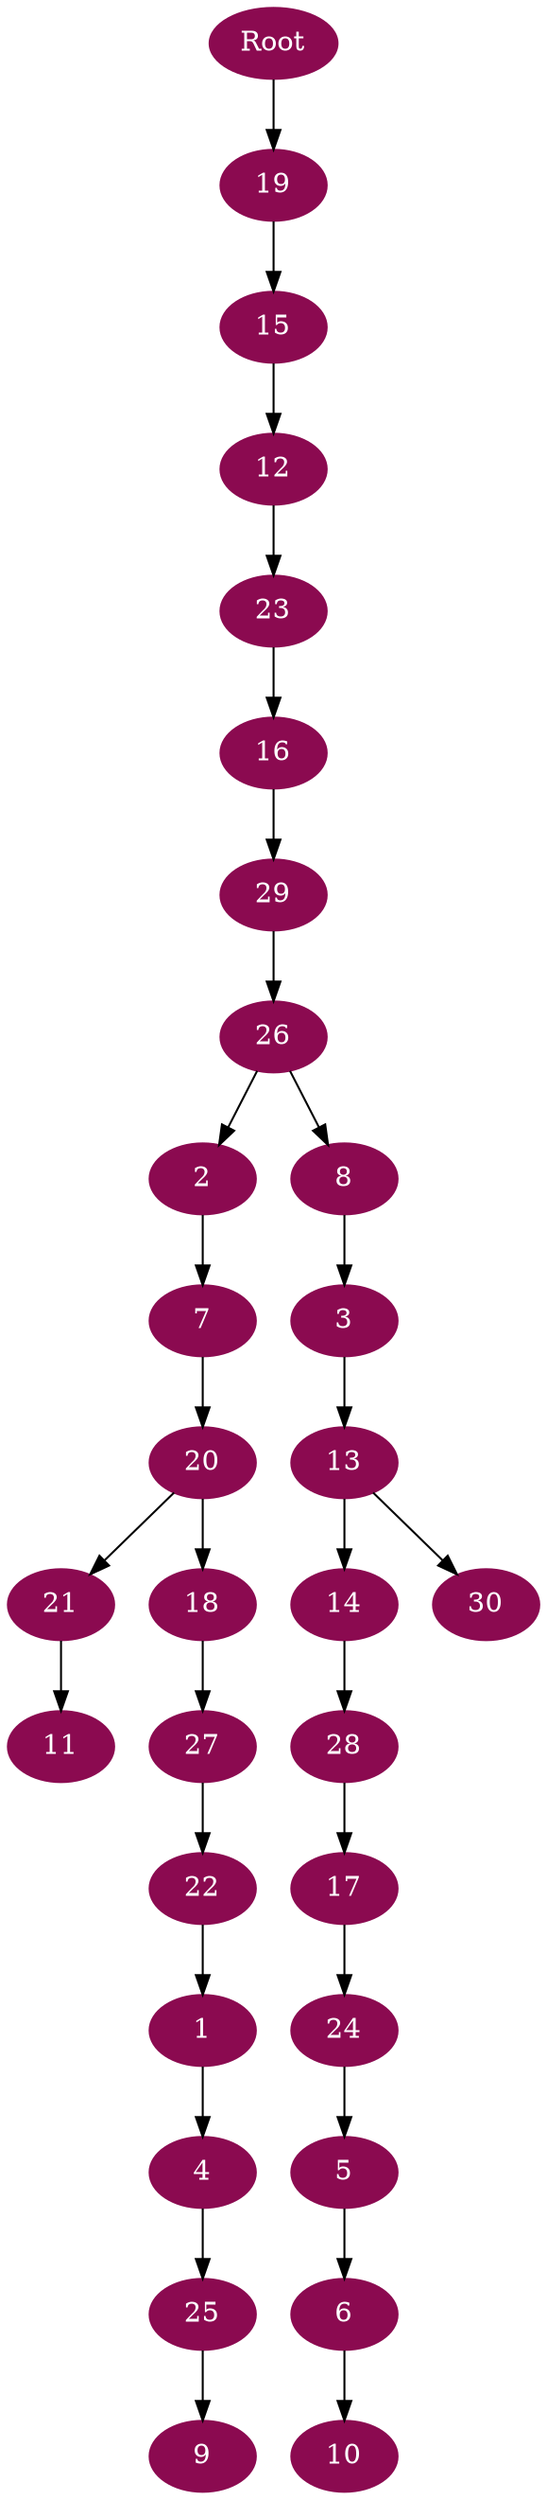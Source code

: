 digraph G {
node [color=deeppink4, style=filled, fontcolor=white];
22 -> 1;
26 -> 2;
8 -> 3;
1 -> 4;
24 -> 5;
5 -> 6;
2 -> 7;
26 -> 8;
25 -> 9;
6 -> 10;
21 -> 11;
15 -> 12;
3 -> 13;
13 -> 14;
19 -> 15;
23 -> 16;
28 -> 17;
20 -> 18;
Root -> 19;
7 -> 20;
20 -> 21;
27 -> 22;
12 -> 23;
17 -> 24;
4 -> 25;
29 -> 26;
18 -> 27;
14 -> 28;
16 -> 29;
13 -> 30;
}
